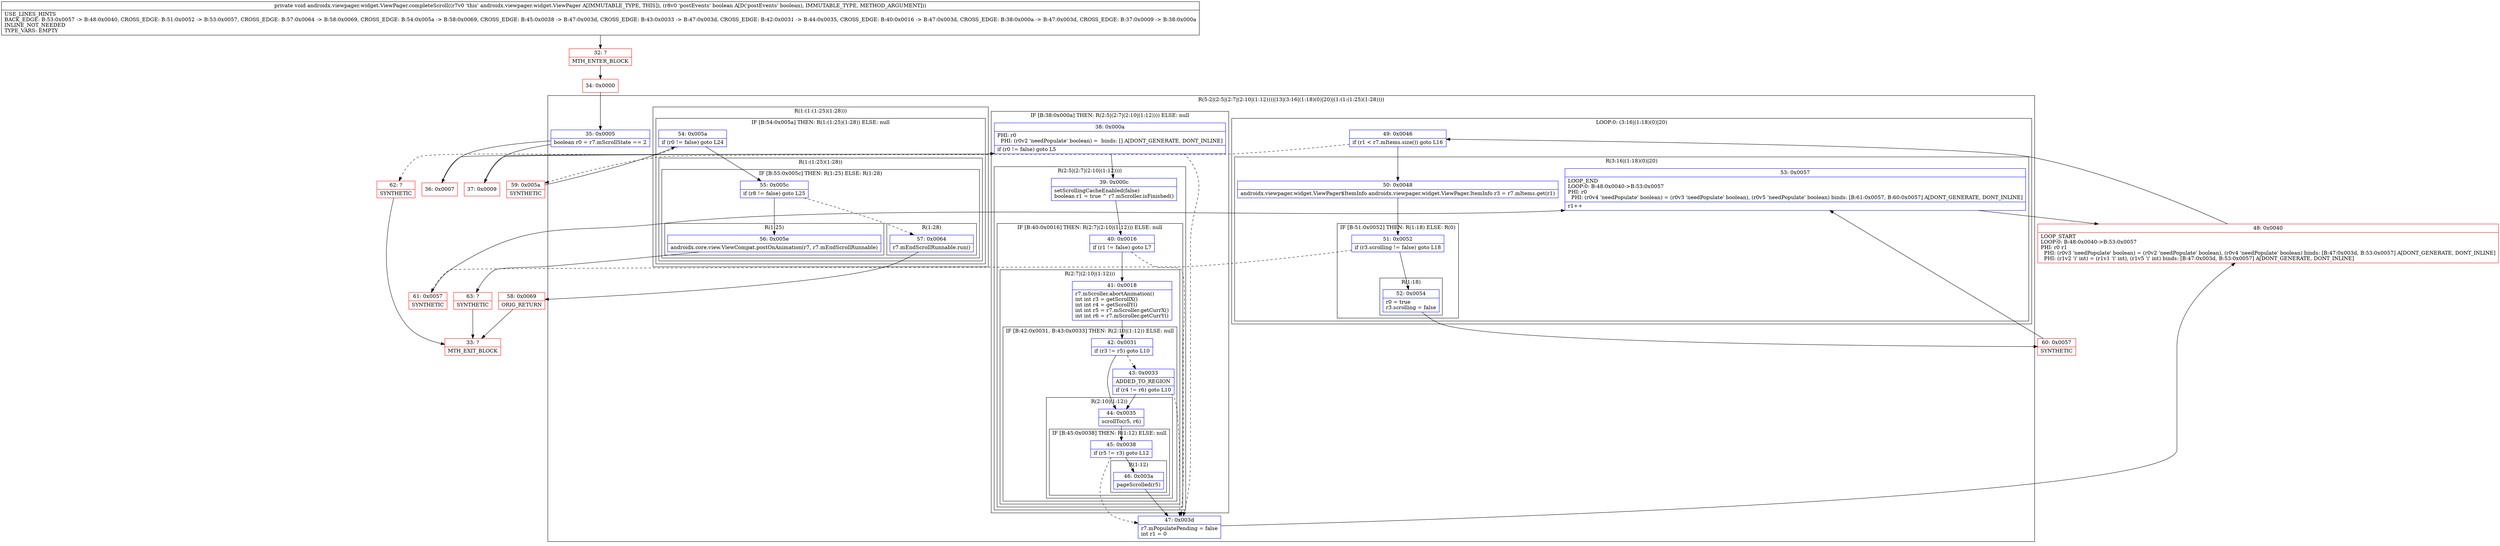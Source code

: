 digraph "CFG forandroidx.viewpager.widget.ViewPager.completeScroll(Z)V" {
subgraph cluster_Region_186694892 {
label = "R(5:2|(2:5|(2:7|(2:10|(1:12))))|13|(3:16|(1:18)(0)|20)|(1:(1:(1:25)(1:28))))";
node [shape=record,color=blue];
Node_35 [shape=record,label="{35\:\ 0x0005|boolean r0 = r7.mScrollState == 2\l}"];
subgraph cluster_IfRegion_679857790 {
label = "IF [B:38:0x000a] THEN: R(2:5|(2:7|(2:10|(1:12)))) ELSE: null";
node [shape=record,color=blue];
Node_38 [shape=record,label="{38\:\ 0x000a|PHI: r0 \l  PHI: (r0v2 'needPopulate' boolean) =  binds: [] A[DONT_GENERATE, DONT_INLINE]\l|if (r0 != false) goto L5\l}"];
subgraph cluster_Region_938623338 {
label = "R(2:5|(2:7|(2:10|(1:12))))";
node [shape=record,color=blue];
Node_39 [shape=record,label="{39\:\ 0x000c|setScrollingCacheEnabled(false)\lboolean r1 = true ^ r7.mScroller.isFinished()\l}"];
subgraph cluster_IfRegion_1387055012 {
label = "IF [B:40:0x0016] THEN: R(2:7|(2:10|(1:12))) ELSE: null";
node [shape=record,color=blue];
Node_40 [shape=record,label="{40\:\ 0x0016|if (r1 != false) goto L7\l}"];
subgraph cluster_Region_288469825 {
label = "R(2:7|(2:10|(1:12)))";
node [shape=record,color=blue];
Node_41 [shape=record,label="{41\:\ 0x0018|r7.mScroller.abortAnimation()\lint int r3 = getScrollX()\lint int r4 = getScrollY()\lint int r5 = r7.mScroller.getCurrX()\lint int r6 = r7.mScroller.getCurrY()\l}"];
subgraph cluster_IfRegion_1384934878 {
label = "IF [B:42:0x0031, B:43:0x0033] THEN: R(2:10|(1:12)) ELSE: null";
node [shape=record,color=blue];
Node_42 [shape=record,label="{42\:\ 0x0031|if (r3 != r5) goto L10\l}"];
Node_43 [shape=record,label="{43\:\ 0x0033|ADDED_TO_REGION\l|if (r4 != r6) goto L10\l}"];
subgraph cluster_Region_1131804509 {
label = "R(2:10|(1:12))";
node [shape=record,color=blue];
Node_44 [shape=record,label="{44\:\ 0x0035|scrollTo(r5, r6)\l}"];
subgraph cluster_IfRegion_2001768436 {
label = "IF [B:45:0x0038] THEN: R(1:12) ELSE: null";
node [shape=record,color=blue];
Node_45 [shape=record,label="{45\:\ 0x0038|if (r5 != r3) goto L12\l}"];
subgraph cluster_Region_1598226377 {
label = "R(1:12)";
node [shape=record,color=blue];
Node_46 [shape=record,label="{46\:\ 0x003a|pageScrolled(r5)\l}"];
}
}
}
}
}
}
}
}
Node_47 [shape=record,label="{47\:\ 0x003d|r7.mPopulatePending = false\lint r1 = 0\l}"];
subgraph cluster_LoopRegion_1588032411 {
label = "LOOP:0: (3:16|(1:18)(0)|20)";
node [shape=record,color=blue];
Node_49 [shape=record,label="{49\:\ 0x0046|if (r1 \< r7.mItems.size()) goto L16\l}"];
subgraph cluster_Region_316289152 {
label = "R(3:16|(1:18)(0)|20)";
node [shape=record,color=blue];
Node_50 [shape=record,label="{50\:\ 0x0048|androidx.viewpager.widget.ViewPager$ItemInfo androidx.viewpager.widget.ViewPager.ItemInfo r3 = r7.mItems.get(r1)\l}"];
subgraph cluster_IfRegion_338360987 {
label = "IF [B:51:0x0052] THEN: R(1:18) ELSE: R(0)";
node [shape=record,color=blue];
Node_51 [shape=record,label="{51\:\ 0x0052|if (r3.scrolling != false) goto L18\l}"];
subgraph cluster_Region_712821174 {
label = "R(1:18)";
node [shape=record,color=blue];
Node_52 [shape=record,label="{52\:\ 0x0054|r0 = true\lr3.scrolling = false\l}"];
}
subgraph cluster_Region_579995765 {
label = "R(0)";
node [shape=record,color=blue];
}
}
Node_53 [shape=record,label="{53\:\ 0x0057|LOOP_END\lLOOP:0: B:48:0x0040\-\>B:53:0x0057\lPHI: r0 \l  PHI: (r0v4 'needPopulate' boolean) = (r0v3 'needPopulate' boolean), (r0v5 'needPopulate' boolean) binds: [B:61:0x0057, B:60:0x0057] A[DONT_GENERATE, DONT_INLINE]\l|r1++\l}"];
}
}
subgraph cluster_Region_823034457 {
label = "R(1:(1:(1:25)(1:28)))";
node [shape=record,color=blue];
subgraph cluster_IfRegion_1357804214 {
label = "IF [B:54:0x005a] THEN: R(1:(1:25)(1:28)) ELSE: null";
node [shape=record,color=blue];
Node_54 [shape=record,label="{54\:\ 0x005a|if (r0 != false) goto L24\l}"];
subgraph cluster_Region_1169065488 {
label = "R(1:(1:25)(1:28))";
node [shape=record,color=blue];
subgraph cluster_IfRegion_527372863 {
label = "IF [B:55:0x005c] THEN: R(1:25) ELSE: R(1:28)";
node [shape=record,color=blue];
Node_55 [shape=record,label="{55\:\ 0x005c|if (r8 != false) goto L25\l}"];
subgraph cluster_Region_755789831 {
label = "R(1:25)";
node [shape=record,color=blue];
Node_56 [shape=record,label="{56\:\ 0x005e|androidx.core.view.ViewCompat.postOnAnimation(r7, r7.mEndScrollRunnable)\l}"];
}
subgraph cluster_Region_1758798773 {
label = "R(1:28)";
node [shape=record,color=blue];
Node_57 [shape=record,label="{57\:\ 0x0064|r7.mEndScrollRunnable.run()\l}"];
}
}
}
}
}
}
Node_32 [shape=record,color=red,label="{32\:\ ?|MTH_ENTER_BLOCK\l}"];
Node_34 [shape=record,color=red,label="{34\:\ 0x0000}"];
Node_36 [shape=record,color=red,label="{36\:\ 0x0007}"];
Node_48 [shape=record,color=red,label="{48\:\ 0x0040|LOOP_START\lLOOP:0: B:48:0x0040\-\>B:53:0x0057\lPHI: r0 r1 \l  PHI: (r0v3 'needPopulate' boolean) = (r0v2 'needPopulate' boolean), (r0v4 'needPopulate' boolean) binds: [B:47:0x003d, B:53:0x0057] A[DONT_GENERATE, DONT_INLINE]\l  PHI: (r1v2 'i' int) = (r1v1 'i' int), (r1v5 'i' int) binds: [B:47:0x003d, B:53:0x0057] A[DONT_GENERATE, DONT_INLINE]\l}"];
Node_60 [shape=record,color=red,label="{60\:\ 0x0057|SYNTHETIC\l}"];
Node_61 [shape=record,color=red,label="{61\:\ 0x0057|SYNTHETIC\l}"];
Node_59 [shape=record,color=red,label="{59\:\ 0x005a|SYNTHETIC\l}"];
Node_63 [shape=record,color=red,label="{63\:\ ?|SYNTHETIC\l}"];
Node_33 [shape=record,color=red,label="{33\:\ ?|MTH_EXIT_BLOCK\l}"];
Node_58 [shape=record,color=red,label="{58\:\ 0x0069|ORIG_RETURN\l}"];
Node_62 [shape=record,color=red,label="{62\:\ ?|SYNTHETIC\l}"];
Node_37 [shape=record,color=red,label="{37\:\ 0x0009}"];
MethodNode[shape=record,label="{private void androidx.viewpager.widget.ViewPager.completeScroll((r7v0 'this' androidx.viewpager.widget.ViewPager A[IMMUTABLE_TYPE, THIS]), (r8v0 'postEvents' boolean A[D('postEvents' boolean), IMMUTABLE_TYPE, METHOD_ARGUMENT]))  | USE_LINES_HINTS\lBACK_EDGE: B:53:0x0057 \-\> B:48:0x0040, CROSS_EDGE: B:51:0x0052 \-\> B:53:0x0057, CROSS_EDGE: B:57:0x0064 \-\> B:58:0x0069, CROSS_EDGE: B:54:0x005a \-\> B:58:0x0069, CROSS_EDGE: B:45:0x0038 \-\> B:47:0x003d, CROSS_EDGE: B:43:0x0033 \-\> B:47:0x003d, CROSS_EDGE: B:42:0x0031 \-\> B:44:0x0035, CROSS_EDGE: B:40:0x0016 \-\> B:47:0x003d, CROSS_EDGE: B:38:0x000a \-\> B:47:0x003d, CROSS_EDGE: B:37:0x0009 \-\> B:38:0x000a\lINLINE_NOT_NEEDED\lTYPE_VARS: EMPTY\l}"];
MethodNode -> Node_32;Node_35 -> Node_36;
Node_35 -> Node_37;
Node_38 -> Node_39;
Node_38 -> Node_47[style=dashed];
Node_39 -> Node_40;
Node_40 -> Node_41;
Node_40 -> Node_47[style=dashed];
Node_41 -> Node_42;
Node_42 -> Node_43[style=dashed];
Node_42 -> Node_44;
Node_43 -> Node_44;
Node_43 -> Node_47[style=dashed];
Node_44 -> Node_45;
Node_45 -> Node_46;
Node_45 -> Node_47[style=dashed];
Node_46 -> Node_47;
Node_47 -> Node_48;
Node_49 -> Node_50;
Node_49 -> Node_59[style=dashed];
Node_50 -> Node_51;
Node_51 -> Node_52;
Node_51 -> Node_61[style=dashed];
Node_52 -> Node_60;
Node_53 -> Node_48;
Node_54 -> Node_55;
Node_54 -> Node_62[style=dashed];
Node_55 -> Node_56;
Node_55 -> Node_57[style=dashed];
Node_56 -> Node_63;
Node_57 -> Node_58;
Node_32 -> Node_34;
Node_34 -> Node_35;
Node_36 -> Node_38;
Node_48 -> Node_49;
Node_60 -> Node_53;
Node_61 -> Node_53;
Node_59 -> Node_54;
Node_63 -> Node_33;
Node_58 -> Node_33;
Node_62 -> Node_33;
Node_37 -> Node_38;
}

